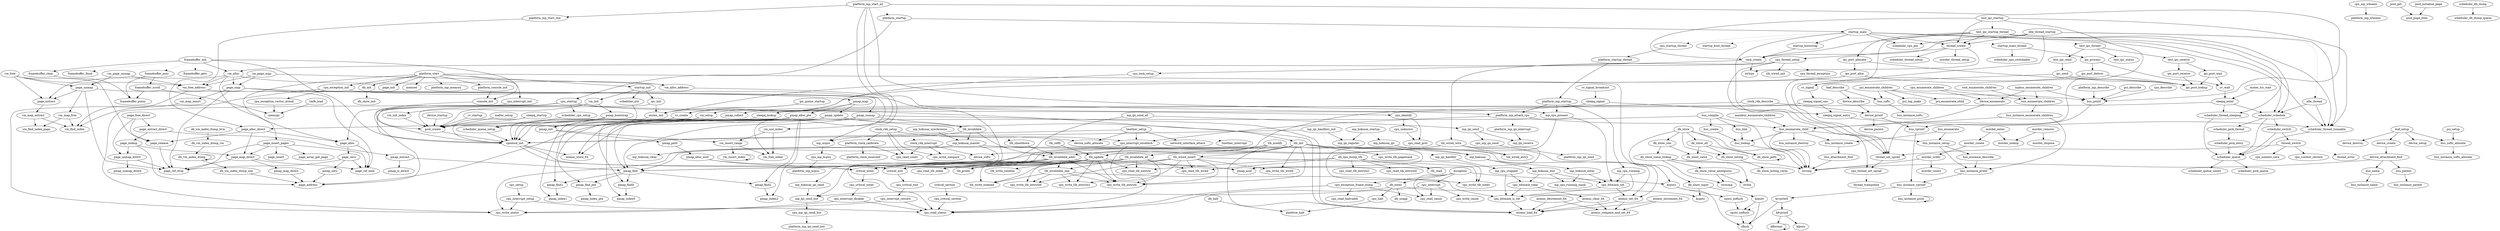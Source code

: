 digraph callgraph {
"pmap_zero" -> "page_address" [style=solid];
"kfformat" -> "kfformat" [style=solid];
"leaf_setup" -> "device_destroy" [style=solid];
"leaf_setup" -> "device_setup" [style=solid];
"leaf_setup" -> "bus_softc_allocate" [style=solid];
"leaf_setup" -> "device_create" [style=solid];
"pci_setup" -> "bus_softc_allocate" [style=solid];
"vm_init_index" -> "pool_create" [style=solid];
"db_show_one" -> "db_show_value" [style=solid];
"db_show_one" -> "db_show_value_lookup" [style=solid];
"platform_console_init" -> "console_init" [style=solid];
"db_vm_index_dump_one" -> "page_address" [style=solid];
"page_insert_pages" -> "page_ref_drop" [style=solid];
"page_insert_pages" -> "page_ref_hold" [style=solid];
"page_insert_pages" -> "page_insert" [style=solid];
"page_insert_pages" -> "page_array_get_page" [style=solid];
"page_insert_pages" -> "page_map_direct" [style=solid];
"bus_instance_vprintf" -> "kcvprintf" [style=solid];
"bus_instance_vprintf" -> "bus_instance_print" [style=solid];
"framebuffer_putc" -> "framebuffer_scroll" [style=solid];
"framebuffer_putc" -> "framebuffer_putxy" [style=solid];
"cpu_exception_init" -> "cpu_exception_vector_install" [style=solid];
"cpu_exception_init" -> "cpu_read_status" [style=solid];
"cpu_exception_init" -> "cpu_write_status" [style=solid];
"bus_instance_printf" -> "bus_instance_vprintf" [style=solid];
"page_free_direct" -> "page_release" [style=solid];
"page_free_direct" -> "page_extract_direct" [style=solid];
"page_free_direct" -> "page_unmap_direct" [style=solid];
"cpu_mp_ipi_send" -> "platform_mp_ipi_send" [style=solid];
"kcputs" -> "cflush" [style=solid];
"kcputs" -> "cputs_noflush" [style=solid];
"page_map_direct" -> "page_ref_drop" [style=solid];
"page_map_direct" -> "page_ref_hold" [style=solid];
"page_map_direct" -> "pmap_map_direct" [style=solid];
"pool_create" -> "spinlock_init" [style=solid];
"vm_map_insert" -> "vm_find_index" [style=solid];
"platform_mp_startup" -> "mp_cpu_present" [style=solid];
"platform_mp_startup" -> "mp_cpu_running" [style=solid];
"platform_mp_startup" -> "platform_mp_attach_cpu" [style=solid];
"mp_hokusai_startup" -> "mp_hokusai_ipi" [style=dotted];
"mp_hokusai_startup" -> "mp_ipi_register" [style=solid];
"bus_attachment_find" -> "strcmp" [style=solid];
"page_lookup" -> "page_address" [style=solid];
"page_lookup" -> "page_unmap_direct" [style=solid];
"page_lookup" -> "page_map_direct" [style=solid];
"page_extract" -> "vm_map_extract" [style=solid];
"scheduler_pick_entry" -> "scheduler_queue" [style=solid];
"bus_compile" -> "bus_link" [style=solid];
"bus_compile" -> "bus_create" [style=solid];
"bus_compile" -> "strcmp" [style=solid];
"bus_compile" -> "pool_create" [style=solid];
"pmap_map" -> "pmap_alloc_pte" [style=solid];
"pmap_map" -> "pmap_update" [style=solid];
"pmap_map" -> "pmap_collect" [style=solid];
"scheduler_cpu_setup" -> "scheduler_queue_setup" [style=solid];
"vm_setup" -> "spinlock_init" [style=solid];
"vm_setup" -> "pmap_init" [style=solid];
"cputc_noflush" -> "cflush" [style=solid];
"tmfb_load" -> "memcpy" [style=solid];
"pmap_alloc_asid" -> "critical_exit" [style=solid];
"pmap_alloc_asid" -> "critical_enter" [style=solid];
"mp_hokusai_ipi_send" -> "mp_ipi_send_but" [style=solid];
"morder_create" -> "morder_order" [style=solid];
"sleepq_signal_one" -> "sleepq_signal_entry" [style=solid];
"sleepq_signal_one" -> "sleepq_lookup" [style=solid];
"tlb_init" -> "cpu_write_tlb_entryhi" [style=solid];
"tlb_init" -> "tlb_invalidate_all" [style=solid];
"tlb_init" -> "tlb_wired_entry" [style=solid];
"tlb_init" -> "pmap_asid" [style=solid];
"tlb_init" -> "cpu_write_tlb_wired" [style=solid];
"tlb_init" -> "tlb_wired_insert" [style=solid];
"tlb_init" -> "cpu_write_tlb_pagemask" [style=solid];
"tlb_init" -> "tlb_invalidate_addr" [style=solid];
"tlb_init" -> "critical_exit" [style=solid];
"tlb_init" -> "critical_enter" [style=solid];
"vm_page_map" -> "vm_free_address" [style=solid];
"vm_page_map" -> "vm_alloc_address" [style=solid];
"vm_page_map" -> "page_map" [style=solid];
"thread_switch" -> "cpu_context_restore" [style=solid];
"thread_switch" -> "thread_error" [style=dotted];
"thread_switch" -> "cpu_context_save" [style=solid];
"thread_switch" -> "thread_set_upcall" [style=solid];
"test_ipc_send" -> "ipc_send" [style=solid];
"critical_enter" -> "cpu_critical_enter" [style=solid];
"tlb_modify" -> "pmap_find" [style=solid];
"tlb_modify" -> "atomic_set_64" [style=solid];
"tlb_modify" -> "tlb_update" [style=solid];
"tlb_modify" -> "atomic_load_64" [style=solid];
"pmap_update" -> "pmap_find" [style=solid];
"pmap_update" -> "page_address" [style=solid];
"pmap_update" -> "atomic_load_64" [style=solid];
"pmap_update" -> "tlb_invalidate" [style=solid];
"pmap_update" -> "atomic_store_64" [style=solid];
"clock_r4k_describe" -> "device_printf" [style=solid];
"clock_r4k_describe" -> "device_softc" [style=solid];
"scheduler_switch" -> "scheduler_queue" [style=solid];
"scheduler_switch" -> "thread_switch" [style=solid];
"page_alloc_direct" -> "page_release" [style=solid];
"page_alloc_direct" -> "page_alloc" [style=solid];
"page_alloc_direct" -> "page_map_direct" [style=solid];
"mutex_init" -> "spinlock_init" [style=solid];
"vm_page_unmap" -> "vm_free_address" [style=solid];
"vm_page_unmap" -> "page_unmap" [style=solid];
"cpu_critical_section" -> "cpu_read_status" [style=solid];
"mp_cpu_present" -> "cpu_bitmask_set" [style=solid];
"mp_cpu_present" -> "cpu_bitmask_is_set" [style=solid];
"platform_start" -> "page_init" [style=solid];
"platform_start" -> "db_init" [style=solid];
"platform_start" -> "startup_init" [style=solid];
"platform_start" -> "cpu_interrupt_init" [style=solid];
"platform_start" -> "platform_console_init" [style=solid];
"platform_start" -> "memset" [style=solid];
"platform_start" -> "page_insert_pages" [style=solid];
"platform_start" -> "cpu_exception_init" [style=solid];
"platform_start" -> "kcputs" [style=solid];
"platform_start" -> "platform_mp_memory" [style=solid];
"tlb_shootdown" -> "tlb_invalidate_addr" [style=solid];
"platform_mp_start_all" -> "mp_ncpus" [style=solid];
"platform_mp_start_all" -> "platform_startup" [style=dotted];
"platform_mp_start_all" -> "platform_mp_start_one" [style=solid];
"platform_mp_start_all" -> "mp_cpu_present" [style=solid];
"platform_mp_start_all" -> "bus_printf" [style=solid];
"platform_mp_start_all" -> "platform_mp_attach_cpu" [style=solid];
"cpu_interrupt_establish" -> "cpu_write_status" [style=solid];
"cpu_interrupt_establish" -> "cpu_read_status" [style=solid];
"kcputc" -> "cflush" [style=solid];
"kcputc" -> "cputc_noflush" [style=solid];
"bus_enumerate_child" -> "bus_instance_create" [style=solid];
"bus_enumerate_child" -> "bus_instance_setup" [style=solid];
"bus_enumerate_child" -> "bus_instance_destroy" [style=solid];
"bus_enumerate_child" -> "bus_lookup" [style=solid];
"bus_enumerate_child" -> "strcmp" [style=solid];
"morder_remove" -> "morder_dispose" [style=solid];
"morder_remove" -> "morder_lookup" [style=solid];
"device_printf" -> "bus_vprintf" [style=solid];
"device_printf" -> "device_parent" [style=solid];
"vm_insert_index" -> "vm_insert_index" [style=solid];
"mp_cpu_running" -> "cpu_bitmask_is_set" [style=solid];
"mp_cpu_running" -> "cpu_bitmask_set" [style=solid];
"framebuffer_scroll" -> "memcpy" [style=solid];
"framebuffer_scroll" -> "framebuffer_putxy" [style=solid];
"cv_signal" -> "sleepq_signal_one" [style=solid];
"ipc_send" -> "cv_signal" [style=solid];
"ipc_send" -> "ipc_port_lookup" [style=solid];
"db_show_value_lookup" -> "strlen" [style=solid];
"db_show_value_lookup" -> "strcmp" [style=solid];
"db_show_value_lookup" -> "db_show_value_ambiguous" [style=solid];
"db_show_value_lookup" -> "strncmp" [style=solid];
"bus_lookup" -> "strcmp" [style=solid];
"test_ipc_startup" -> "scheduler_thread_runnable" [style=solid];
"test_ipc_startup" -> "thread_create" [style=solid];
"test_ipc_startup" -> "thread_set_upcall" [style=solid];
"test_ipc_startup" -> "task_create" [style=solid];
"test_ipc_startup" -> "test_ipc_startup_thread" [style=dotted];
"platform_mp_attach_cpu" -> "platform_mp_ipi_interrupt" [style=dotted];
"platform_mp_attach_cpu" -> "cpu_interrupt_establish" [style=solid];
"platform_mp_attach_cpu" -> "bus_enumerate_child" [style=solid];
"cpu_describe" -> "bus_printf" [style=solid];
"mp_ipi_handler" -> "mp_cpu_stopped" [style=solid];
"page_alloc" -> "page_zero" [style=solid];
"page_alloc" -> "page_ref_hold" [style=solid];
"device_create" -> "device_attachment_find" [style=solid];
"morder_enter" -> "morder_create" [style=solid];
"morder_enter" -> "morder_lookup" [style=solid];
"atomic_decrement_64" -> "atomic_load_64" [style=solid];
"atomic_decrement_64" -> "atomic_compare_and_set_64" [style=solid];
"vm_free" -> "vm_free_address" [style=solid];
"vm_free" -> "page_release" [style=solid];
"vm_free" -> "page_unmap" [style=solid];
"vm_free" -> "page_extract" [style=solid];
"idle_thread_startup" -> "scheduler_thread_runnable" [style=solid];
"idle_thread_startup" -> "thread_create" [style=solid];
"idle_thread_startup" -> "thread_set_upcall" [style=solid];
"idle_thread_startup" -> "task_create" [style=solid];
"idle_thread_startup" -> "idle_thread" [style=dotted];
"idle_thread_startup" -> "scheduler_cpu_pin" [style=solid];
"page_extract_direct" -> "pmap_extract" [style=solid];
"page_extract_direct" -> "page_lookup" [style=solid];
"cpu_critical_exit" -> "cpu_interrupt_restore" [style=solid];
"cpu_bitmask_set" -> "cpu_bitmask_is_set" [style=solid];
"cpu_bitmask_set" -> "atomic_set_64" [style=solid];
"critical_section" -> "cpu_critical_section" [style=solid];
"leaf_describe" -> "device_describe" [style=solid];
"leaf_describe" -> "bus_softc" [style=solid];
"bus_printf" -> "bus_vprintf" [style=solid];
"pci_enumerate_children" -> "bus_printf" [style=solid];
"pci_enumerate_children" -> "bus_softc" [style=solid];
"pci_enumerate_children" -> "pci_tag_make" [style=solid];
"pci_enumerate_children" -> "pci_enumerate_child" [style=solid];
"pmap_init" -> "vm_insert_range" [style=solid];
"pmap_init" -> "pmap_pinit" [style=solid];
"cv_wait" -> "sleepq_enter" [style=solid];
"cpu_setup" -> "cpu_interrupt_setup" [style=solid];
"scheduler_pick_thread" -> "scheduler_pick_entry" [style=solid];
"pmap_find2" -> "pmap_index2" [style=solid];
"cpu_bitmask_is_set" -> "atomic_load_64" [style=solid];
"tlb_wired_insert" -> "cpu_write_tlb_entryhi" [style=solid];
"tlb_wired_insert" -> "cpu_read_tlb_wired" [style=solid];
"tlb_wired_insert" -> "cpu_write_tlb_wired" [style=solid];
"tlb_wired_insert" -> "cpu_write_tlb_entrylo1" [style=solid];
"tlb_wired_insert" -> "tlb_write_indexed" [style=solid];
"tlb_wired_insert" -> "critical_enter" [style=solid];
"tlb_wired_insert" -> "critical_exit" [style=solid];
"tlb_wired_insert" -> "cpu_write_tlb_index" [style=solid];
"tlb_wired_insert" -> "cpu_write_tlb_entrylo0" [style=solid];
"sleepq_signal_entry" -> "scheduler_thread_runnable" [style=solid];
"bus_parent" -> "bus_instance_parent" [style=solid];
"mp_ipi_handlers_init" -> "mp_ipi_handler" [style=dotted];
"mp_ipi_handlers_init" -> "spinlock_init" [style=solid];
"mp_ipi_handlers_init" -> "mp_ipi_register" [style=solid];
"morder_order" -> "strcmp" [style=solid];
"morder_order" -> "morder_insert" [style=solid];
"scheduler_queue" -> "scheduler_pick_queue" [style=solid];
"scheduler_queue" -> "scheduler_queue_insert" [style=solid];
"ipc_init" -> "mutex_init" [style=solid];
"ipc_init" -> "pool_create" [style=solid];
"bus_link" -> "bus_lookup" [style=solid];
"tlb_invalidate_addr" -> "cpu_write_tlb_entryhi" [style=solid];
"tlb_invalidate_addr" -> "tlb_probe" [style=solid];
"tlb_invalidate_addr" -> "critical_exit" [style=solid];
"tlb_invalidate_addr" -> "cpu_read_tlb_index" [style=solid];
"tlb_invalidate_addr" -> "critical_enter" [style=solid];
"tlb_invalidate_addr" -> "tlb_invalidate_one" [style=solid];
"tlb_invalidate_addr" -> "pmap_asid" [style=solid];
"pmap_pinit" -> "pmap_alloc_asid" [style=solid];
"scheduler_queue_setup" -> "spinlock_init" [style=solid];
"vm_alloc" -> "vm_free_address" [style=solid];
"vm_alloc" -> "page_alloc" [style=solid];
"vm_alloc" -> "page_extract" [style=solid];
"vm_alloc" -> "vm_alloc_address" [style=solid];
"vm_alloc" -> "page_map" [style=solid];
"cpu_interrupt" -> "cpu_read_status" [style=solid];
"cpu_interrupt" -> "cpu_read_cause" [style=solid];
"cpu_interrupt" -> "cpu_write_cause" [style=solid];
"mp_ncpus" -> "cpu_mp_ncpus" [style=solid];
"device_enumerate" -> "bus_enumerate_child" [style=solid];
"atomic_increment_64" -> "atomic_load_64" [style=solid];
"atomic_increment_64" -> "atomic_compare_and_set_64" [style=solid];
"tlb_invalidate_one" -> "cpu_write_tlb_entryhi" [style=solid];
"tlb_invalidate_one" -> "cpu_write_tlb_entrylo1" [style=solid];
"tlb_invalidate_one" -> "tlb_write_indexed" [style=solid];
"tlb_invalidate_one" -> "cpu_write_tlb_index" [style=solid];
"tlb_invalidate_one" -> "cpu_write_tlb_entrylo0" [style=solid];
"mp_hokusai_exit" -> "cpu_bitmask_set" [style=solid];
"mp_hokusai_exit" -> "cpu_bitmask_clear" [style=solid];
"mp_hokusai_exit" -> "mp_cpu_running_mask" [style=solid];
"db_cpu_dump_tlb" -> "tlb_read" [style=solid];
"db_cpu_dump_tlb" -> "cpu_read_tlb_entrylo1" [style=solid];
"db_cpu_dump_tlb" -> "cpu_read_tlb_wired" [style=solid];
"db_cpu_dump_tlb" -> "cpu_read_tlb_entryhi" [style=solid];
"db_cpu_dump_tlb" -> "cpu_read_tlb_entrylo0" [style=solid];
"db_cpu_dump_tlb" -> "cpu_write_tlb_index" [style=solid];
"cpu_interrupt_disable" -> "cpu_write_status" [style=solid];
"cpu_interrupt_disable" -> "cpu_read_status" [style=solid];
"sleepq_startup" -> "spinlock_init" [style=solid];
"sleepq_startup" -> "pool_create" [style=solid];
"tlb_refill" -> "tlb_update" [style=solid];
"db_vm_index_dump_vm" -> "db_vm_index_dump" [style=solid];
"cpu_interrupt_init" -> "pool_create" [style=solid];
"bus_create" -> "bus_lookup" [style=solid];
"vm_alloc_address" -> "vm_use_index" [style=solid];
"cpu_critical_enter" -> "cpu_interrupt_disable" [style=solid];
"kcvprintf" -> "cflush" [style=solid];
"kcvprintf" -> "cputc_noflush" [style=dotted];
"kcvprintf" -> "kfvprintf" [style=solid];
"platform_mp_describe" -> "bus_printf" [style=solid];
"mainbus_enumerate_children" -> "bus_enumerate_child" [style=solid];
"cpu_thread_setup" -> "cpu_thread_set_upcall" [style=solid];
"cpu_thread_setup" -> "cpu_thread_exception" [style=dotted];
"cpu_thread_setup" -> "vm_alloc" [style=solid];
"cpu_thread_setup" -> "tlb_wired_init" [style=solid];
"cpu_thread_setup" -> "tlb_wired_wire" [style=solid];
"mp_ipi_send_but" -> "cpu_mp_ipi_send_but" [style=solid];
"mp_cpu_stopped" -> "cpu_bitmask_is_set" [style=solid];
"mp_cpu_stopped" -> "cpu_bitmask_clear" [style=solid];
"db_show_input" -> "kcgetc" [style=solid];
"db_show_input" -> "kcputc" [style=solid];
"malloc_setup" -> "pool_create" [style=solid];
"page_map" -> "pmap_map" [style=solid];
"page_map" -> "vm_map_insert" [style=solid];
"page_map" -> "page_ref_drop" [style=solid];
"page_map" -> "page_ref_hold" [style=solid];
"ipc_port_alloc" -> "cv_create" [style=solid];
"ipc_port_alloc" -> "mutex_init" [style=solid];
"ipc_port_alloc" -> "ipc_port_lookup" [style=solid];
"cv_create" -> "spinlock_init" [style=solid];
"framebuffer_clear" -> "framebuffer_putxy" [style=solid];
"db_show" -> "db_show_path" [style=solid];
"db_show" -> "db_show_all" [style=solid];
"db_show" -> "db_show_one" [style=solid];
"db_show" -> "strcmp" [style=solid];
"db_show" -> "db_show_input" [style=solid];
"db_show" -> "db_show_listing" [style=solid];
"cpu_startup" -> "page_alloc" [style=solid];
"cpu_startup" -> "cpu_identify" [style=solid];
"cpu_startup" -> "page_address" [style=solid];
"cpu_startup" -> "tlb_init" [style=solid];
"cpu_startup" -> "scheduler_cpu_setup" [style=solid];
"cpu_startup" -> "cpu_write_status" [style=solid];
"pci_describe" -> "bus_printf" [style=solid];
"kfvprintf" -> "kfformat" [style=solid];
"kfvprintf" -> "kfputs" [style=solid];
"sleepq_enter" -> "scheduler_thread_sleeping" [style=solid];
"sleepq_enter" -> "sleepq_lookup" [style=solid];
"sleepq_enter" -> "scheduler_schedule" [style=solid];
"platform_startup_thread" -> "platform_mp_startup" [style=solid];
"mp_hokusai_synchronize" -> "mp_hokusai_master" [style=solid];
"cpu_mp_ipi_send_but" -> "platform_mp_ipi_send_but" [style=solid];
"scheduler_thread_sleeping" -> "scheduler_queue" [style=solid];
"startup_main_thread" -> "scheduler_cpu_switchable" [style=solid];
"startup_main_thread" -> "ipc_process" [style=solid];
"db_vm_index_dump_kvm" -> "db_vm_index_dump_vm" [style=solid];
"device_startup" -> "pool_create" [style=solid];
"bus_instance_describe" -> "bus_instance_printf" [style=solid];
"task_create" -> "cpu_task_setup" [style=solid];
"task_create" -> "strlcpy" [style=solid];
"pmap_bootstrap" -> "pmap_init" [style=solid];
"pmap_bootstrap" -> "pool_create" [style=solid];
"db_init" -> "db_show_init" [style=solid];
"cpu_halt" -> "platform_halt" [style=solid];
"tlb_invalidate" -> "mp_hokusai_master" [style=solid];
"tlb_invalidate" -> "tlb_shootdown" [style=dotted];
"tlb_invalidate" -> "tlb_invalidate_addr" [style=solid];
"tlb_invalidate" -> "mp_ncpus" [style=solid];
"vm_use_index" -> "vm_free_index" [style=solid];
"vm_use_index" -> "vm_insert_range" [style=solid];
"cpu_task_setup" -> "vm_setup" [style=solid];
"cpu_interrupt_setup" -> "cpu_write_status" [style=solid];
"cpu_interrupt_setup" -> "cpu_read_status" [style=solid];
"cpu_startup_thread" -> "platform_startup_thread" [style=solid];
"mp_ipi_send_all" -> "mp_ipi_send_but" [style=solid];
"mp_ipi_send_all" -> "mp_ipi_send" [style=solid];
"pmap_find1" -> "pmap_index1" [style=solid];
"cpu_mp_ncpus" -> "platform_mp_ncpus" [style=solid];
"db_show_value_ambiguous" -> "strlen" [style=solid];
"db_show_value_ambiguous" -> "strncmp" [style=solid];
"cpu_mp_whoami" -> "platform_mp_whoami" [style=solid];
"pmap_alloc_pte" -> "pmap_index1" [style=solid];
"pmap_alloc_pte" -> "page_alloc_direct" [style=solid];
"pmap_alloc_pte" -> "pmap_find_pte" [style=solid];
"pmap_alloc_pte" -> "pmap_find0" [style=solid];
"pmap_alloc_pte" -> "pmap_find2" [style=solid];
"pmap_alloc_pte" -> "pmap_index2" [style=solid];
"pmap_alloc_pte" -> "pmap_find1" [style=solid];
"pmap_alloc_pte" -> "pmap_index0" [style=solid];
"mp_hokusai_master" -> "mp_hokusai" [style=solid];
"mp_hokusai_master" -> "mp_hokusai_ipi_send" [style=solid];
"mp_hokusai_master" -> "mp_hokusai_clear" [style=solid];
"page_unmap_direct" -> "page_ref_drop" [style=solid];
"page_unmap_direct" -> "pmap_unmap_direct" [style=solid];
"bus_enumerate" -> "bus_instance_create" [style=solid];
"bus_enumerate" -> "bus_instance_setup" [style=solid];
"framebuffer_init" -> "framebuffer_getc" [style=dotted];
"framebuffer_init" -> "console_init" [style=solid];
"framebuffer_init" -> "vm_alloc" [style=solid];
"framebuffer_init" -> "framebuffer_clear" [style=solid];
"framebuffer_init" -> "framebuffer_putc" [style=dotted];
"framebuffer_init" -> "spinlock_init" [style=solid];
"framebuffer_init" -> "framebuffer_flush" [style=dotted];
"cpu_exception_vector_install" -> "memcpy" [style=solid];
"cpu_enumerate_children" -> "bus_enumerate_children" [style=solid];
"cpu_enumerate_children" -> "device_enumerate" [style=solid];
"bus_name" -> "bus_instance_name" [style=solid];
"pool_get" -> "pool_page_item" [style=solid];
"cv_signal_broadcast" -> "sleepq_signal" [style=solid];
"platform_mp_ipi_interrupt" -> "mp_ipi_receive" [style=solid];
"clock_r4k_setup" -> "platform_clock_calibrate" [style=solid];
"clock_r4k_setup" -> "cpu_write_compare" [style=solid];
"clock_r4k_setup" -> "cpu_interrupt_establish" [style=solid];
"clock_r4k_setup" -> "device_softc_allocate" [style=solid];
"clock_r4k_setup" -> "cpu_read_count" [style=solid];
"clock_r4k_setup" -> "clock_r4k_interrupt" [style=dotted];
"startup_init" -> "ipc_init" [style=solid];
"startup_init" -> "scheduler_init" [style=solid];
"startup_init" -> "vm_init" [style=solid];
"startup_main" -> "scheduler_schedule" [style=solid];
"startup_main" -> "scheduler_cpu_pin" [style=solid];
"startup_main" -> "scheduler_thread_runnable" [style=solid];
"startup_main" -> "startup_boot_thread" [style=dotted];
"startup_main" -> "thread_create" [style=solid];
"startup_main" -> "thread_set_upcall" [style=solid];
"startup_main" -> "cpu_startup_thread" [style=dotted];
"startup_main" -> "startup_bootstrap" [style=solid];
"startup_main" -> "startup_main_thread" [style=dotted];
"test_ipc_receive" -> "ipc_port_receive" [style=solid];
"test_ipc_receive" -> "ipc_port_wait" [style=solid];
"atomic_clear_64" -> "atomic_load_64" [style=solid];
"atomic_clear_64" -> "atomic_compare_and_set_64" [style=solid];
"vm_free_address" -> "vm_free_index" [style=solid];
"vm_free_address" -> "vm_find_index" [style=solid];
"mp_hokusai" -> "mp_hokusai_exit" [style=solid];
"mp_hokusai" -> "mp_hokusai_enter" [style=solid];
"thread_create" -> "cpu_thread_setup" [style=solid];
"thread_create" -> "scheduler_thread_setup" [style=solid];
"thread_create" -> "strlcpy" [style=solid];
"thread_create" -> "morder_thread_setup" [style=solid];
"vm_map_extract" -> "vm_find_index_page" [style=solid];
"vm_map_extract" -> "vm_find_index" [style=solid];
"cpu_exception_frame_dump" -> "cpu_read_badvaddr" [style=solid];
"cpu_exception_frame_dump" -> "cpu_read_status" [style=solid];
"cpu_exception_frame_dump" -> "cpu_read_cause" [style=solid];
"mp_hokusai_enter" -> "cpu_bitmask_set" [style=solid];
"mp_hokusai_enter" -> "mp_cpu_running_mask" [style=solid];
"tlb_wired_wire" -> "pmap_find" [style=solid];
"tlb_wired_wire" -> "atomic_set_64" [style=solid];
"tlb_wired_wire" -> "tlb_wired_entry" [style=solid];
"tlb_wired_wire" -> "pmap_asid" [style=solid];
"tlb_wired_wire" -> "tlb_invalidate_addr" [style=solid];
"cv_startup" -> "pool_create" [style=solid];
"sleepq_signal" -> "sleepq_signal_entry" [style=solid];
"sleepq_signal" -> "sleepq_lookup" [style=solid];
"idle_thread" -> "scheduler_thread_runnable" [style=solid];
"idle_thread" -> "scheduler_schedule" [style=solid];
"pmap_unmap" -> "pmap_find" [style=solid];
"pmap_unmap" -> "tlb_invalidate" [style=solid];
"pmap_unmap" -> "atomic_load_64" [style=solid];
"pmap_unmap" -> "atomic_store_64" [style=solid];
"test_ipc_thread" -> "test_ipc_receive" [style=solid];
"test_ipc_thread" -> "test_ipc_status" [style=solid];
"test_ipc_thread" -> "test_ipc_send" [style=solid];
"startup_bootstrap" -> "task_create" [style=solid];
"scheduler_db_dump" -> "scheduler_db_dump_queue" [style=solid];
"db_enter" -> "kcgetc" [style=solid];
"db_enter" -> "mp_ipi_send_but" [style=solid];
"db_enter" -> "cpu_halt" [style=solid];
"db_enter" -> "db_usage" [style=solid];
"pmap_find" -> "pmap_find1" [style=solid];
"pmap_find" -> "pmap_find_pte" [style=solid];
"pmap_find" -> "pmap_find0" [style=solid];
"pmap_find" -> "pmap_find2" [style=solid];
"page_zero" -> "pmap_zero" [style=solid];
"page_zero" -> "page_ref_drop" [style=solid];
"page_zero" -> "page_ref_hold" [style=solid];
"console_init" -> "spinlock_init" [style=solid];
"pmap_find_pte" -> "pmap_index_pte" [style=solid];
"pmap_find0" -> "pmap_index0" [style=solid];
"bus_instance_enumerate_children" -> "bus_enumerate_child" [style=solid];
"bus_instance_enumerate_children" -> "bus_instance_printf" [style=solid];
"bus_instance_create" -> "bus_attachment_find" [style=solid];
"mutex_try_wait" -> "sleepq_enter" [style=solid];
"device_describe" -> "device_printf" [style=solid];
"bus_softc_allocate" -> "bus_instance_softc_allocate" [style=solid];
"bus_instance_print" -> "bus_instance_print" [style=solid];
"scheduler_schedule" -> "scheduler_queue" [style=solid];
"scheduler_schedule" -> "scheduler_switch" [style=solid];
"scheduler_schedule" -> "scheduler_pick_thread" [style=solid];
"test_ipc_startup_thread" -> "scheduler_thread_runnable" [style=solid];
"test_ipc_startup_thread" -> "thread_create" [style=solid];
"test_ipc_startup_thread" -> "thread_set_upcall" [style=solid];
"test_ipc_startup_thread" -> "task_create" [style=solid];
"test_ipc_startup_thread" -> "test_ipc_thread" [style=dotted];
"test_ipc_startup_thread" -> "scheduler_thread_sleeping" [style=solid];
"test_ipc_startup_thread" -> "ipc_port_allocate" [style=solid];
"test_ipc_startup_thread" -> "scheduler_schedule" [style=solid];
"bus_enumerate_children" -> "bus_instance_enumerate_children" [style=solid];
"cpu_identify" -> "cpu_unknown" [style=solid];
"cpu_identify" -> "cpu_read_prid" [style=solid];
"page_unmap" -> "pmap_unmap" [style=solid];
"page_unmap" -> "page_ref_drop" [style=solid];
"page_unmap" -> "vm_map_free" [style=solid];
"page_unmap" -> "page_extract" [style=solid];
"vm_insert_range" -> "vm_insert_index" [style=solid];
"vm_insert_range" -> "vm_free_index" [style=solid];
"tlb_invalidate_all" -> "cpu_write_tlb_entryhi" [style=solid];
"tlb_invalidate_all" -> "cpu_read_tlb_entryhi" [style=solid];
"tlb_invalidate_all" -> "critical_exit" [style=solid];
"tlb_invalidate_all" -> "critical_enter" [style=solid];
"tlb_invalidate_all" -> "tlb_invalidate_one" [style=solid];
"tlb_invalidate_all" -> "cpu_read_tlb_wired" [style=solid];
"db_show_path" -> "db_show_path" [style=solid];
"db_show_all" -> "db_show_value" [style=solid];
"db_show_all" -> "db_show_path" [style=solid];
"db_show_all" -> "db_show_listing" [style=solid];
"platform_startup" -> "startup_main" [style=solid];
"platform_startup" -> "cpu_startup" [style=solid];
"platform_clock_calibrate" -> "platform_clock_msecond" [style=solid];
"platform_clock_calibrate" -> "cpu_read_count" [style=solid];
"db_halt" -> "platform_halt" [style=solid];
"pool_initialize_page" -> "pool_page_item" [style=solid];
"db_vm_index_dump" -> "db_vm_index_dump_one" [style=solid];
"db_vm_index_dump" -> "db_vm_index_dump" [style=solid];
"root_enumerate_children" -> "bus_enumerate_children" [style=solid];
"scheduler_thread_runnable" -> "scheduler_queue" [style=solid];
"pmap_extract" -> "pmap_find" [style=solid];
"pmap_extract" -> "pmap_is_direct" [style=solid];
"cpu_bitmask_clear" -> "atomic_clear_64" [style=solid];
"cpu_bitmask_clear" -> "cpu_bitmask_is_set" [style=solid];
"mp_hokusai_ipi" -> "mp_hokusai" [style=solid];
"ipc_port_receive" -> "ipc_port_lookup" [style=solid];
"scheduler_init" -> "scheduler_queue_setup" [style=solid];
"bus_instance_setup" -> "bus_instance_describe" [style=solid];
"bus_instance_setup" -> "bus_instance_printf" [style=solid];
"ipc_queue_startup" -> "cv_create" [style=solid];
"ipc_queue_startup" -> "mutex_init" [style=solid];
"ipc_port_wait" -> "cv_wait" [style=solid];
"ipc_port_wait" -> "ipc_port_lookup" [style=solid];
"page_release" -> "page_ref_drop" [style=solid];
"platform_mp_start_one" -> "page_alloc_direct" [style=solid];
"bus_vprintf" -> "bus_instance_vprintf" [style=solid];
"vm_init" -> "pmap_bootstrap" [style=solid];
"vm_init" -> "vm_init_index" [style=solid];
"vm_init" -> "spinlock_init" [style=solid];
"vm_init" -> "pool_create" [style=solid];
"clock_r4k_interrupt" -> "cpu_write_compare" [style=solid];
"clock_r4k_interrupt" -> "device_softc" [style=solid];
"clock_r4k_interrupt" -> "cpu_read_count" [style=solid];
"vm_map_free" -> "vm_find_index_page" [style=solid];
"vm_map_free" -> "vm_find_index" [style=solid];
"tmether_setup" -> "cpu_interrupt_establish" [style=solid];
"tmether_setup" -> "device_softc_allocate" [style=solid];
"tmether_setup" -> "spinlock_init" [style=solid];
"tmether_setup" -> "network_interface_attach" [style=solid];
"tmether_setup" -> "tmether_interrupt" [style=dotted];
"cpu_interrupt_restore" -> "cpu_write_status" [style=solid];
"cpu_interrupt_restore" -> "cpu_read_status" [style=solid];
"ipc_port_deliver" -> "cv_signal" [style=solid];
"ipc_port_deliver" -> "ipc_port_lookup" [style=solid];
"sleepq_lookup" -> "spinlock_init" [style=solid];
"mp_ipi_send" -> "mp_ipi_receive" [style=solid];
"mp_ipi_send" -> "cpu_mp_ipi_send" [style=solid];
"bus_softc" -> "bus_instance_softc" [style=solid];
"device_attachment_find" -> "bus_name" [style=solid];
"device_attachment_find" -> "bus_parent" [style=solid];
"device_attachment_find" -> "strcmp" [style=solid];
"tlb_update" -> "cpu_write_tlb_entryhi" [style=solid];
"tlb_update" -> "pmap_find" [style=solid];
"tlb_update" -> "tlb_write_random" [style=solid];
"tlb_update" -> "cpu_read_tlb_index" [style=solid];
"tlb_update" -> "pmap_asid" [style=solid];
"tlb_update" -> "cpu_write_tlb_entrylo1" [style=solid];
"tlb_update" -> "tlb_probe" [style=solid];
"tlb_update" -> "tlb_write_indexed" [style=solid];
"tlb_update" -> "cpu_read_tlb_entryhi" [style=solid];
"tlb_update" -> "critical_exit" [style=solid];
"tlb_update" -> "critical_enter" [style=solid];
"tlb_update" -> "cpu_write_tlb_entrylo0" [style=solid];
"cputs_noflush" -> "cputc_noflush" [style=solid];
"mpbus_enumerate_children" -> "bus_enumerate_children" [style=solid];
"mpbus_enumerate_children" -> "bus_printf" [style=solid];
"mpbus_enumerate_children" -> "device_enumerate" [style=solid];
"ipc_port_allocate" -> "ipc_port_alloc" [style=solid];
"ipc_port_allocate" -> "ipc_port_lookup" [style=solid];
"cpu_unknown" -> "cpu_read_prid" [style=solid];
"pmap_map_direct" -> "page_address" [style=solid];
"atomic_set_64" -> "atomic_load_64" [style=solid];
"atomic_set_64" -> "atomic_compare_and_set_64" [style=solid];
"thread_set_upcall" -> "cpu_thread_set_upcall" [style=solid];
"ipc_process" -> "ipc_port_deliver" [style=solid];
"ipc_process" -> "cv_wait" [style=solid];
"cpu_thread_set_upcall" -> "thread_trampoline" [style=dotted];
"spinlock_init" -> "critical_exit" [style=solid];
"spinlock_init" -> "critical_enter" [style=solid];
"spinlock_init" -> "atomic_store_64" [style=solid];
"exception" -> "cpu_exception_frame_dump" [style=solid];
"exception" -> "db_enter" [style=solid];
"exception" -> "cpu_interrupt" [style=solid];
"exception" -> "kcputs" [style=solid];
"exception" -> "cpu_read_cause" [style=solid];
"critical_exit" -> "cpu_critical_exit" [style=solid];
"db_show_listing" -> "db_show_listing_value" [style=solid];

}
